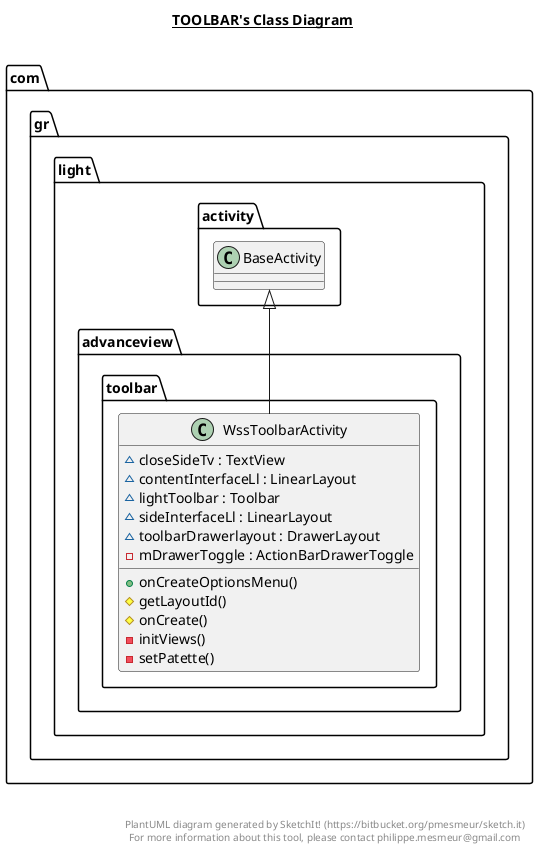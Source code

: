 @startuml

title __TOOLBAR's Class Diagram__\n

  namespace com.gr.light {
    namespace advanceview {
      namespace toolbar {
        class com.gr.light.advanceview.toolbar.WssToolbarActivity {
            ~ closeSideTv : TextView
            ~ contentInterfaceLl : LinearLayout
            ~ lightToolbar : Toolbar
            ~ sideInterfaceLl : LinearLayout
            ~ toolbarDrawerlayout : DrawerLayout
            - mDrawerToggle : ActionBarDrawerToggle
            + onCreateOptionsMenu()
            # getLayoutId()
            # onCreate()
            - initViews()
            - setPatette()
        }
      }
    }
  }
  

  com.gr.light.advanceview.toolbar.WssToolbarActivity -up-|> com.gr.light.activity.BaseActivity


right footer


PlantUML diagram generated by SketchIt! (https://bitbucket.org/pmesmeur/sketch.it)
For more information about this tool, please contact philippe.mesmeur@gmail.com
endfooter

@enduml
